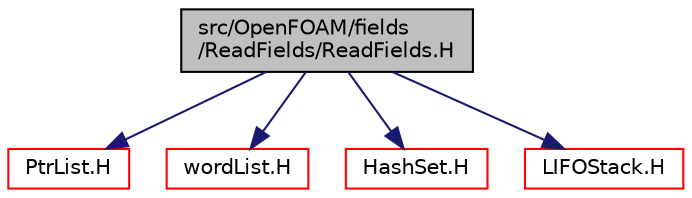digraph "src/OpenFOAM/fields/ReadFields/ReadFields.H"
{
  bgcolor="transparent";
  edge [fontname="Helvetica",fontsize="10",labelfontname="Helvetica",labelfontsize="10"];
  node [fontname="Helvetica",fontsize="10",shape=record];
  Node0 [label="src/OpenFOAM/fields\l/ReadFields/ReadFields.H",height=0.2,width=0.4,color="black", fillcolor="grey75", style="filled", fontcolor="black"];
  Node0 -> Node1 [color="midnightblue",fontsize="10",style="solid",fontname="Helvetica"];
  Node1 [label="PtrList.H",height=0.2,width=0.4,color="red",URL="$a09419.html"];
  Node0 -> Node68 [color="midnightblue",fontsize="10",style="solid",fontname="Helvetica"];
  Node68 [label="wordList.H",height=0.2,width=0.4,color="red",URL="$a13475.html"];
  Node0 -> Node69 [color="midnightblue",fontsize="10",style="solid",fontname="Helvetica"];
  Node69 [label="HashSet.H",height=0.2,width=0.4,color="red",URL="$a09173.html"];
  Node0 -> Node77 [color="midnightblue",fontsize="10",style="solid",fontname="Helvetica"];
  Node77 [label="LIFOStack.H",height=0.2,width=0.4,color="red",URL="$a09287.html"];
}
